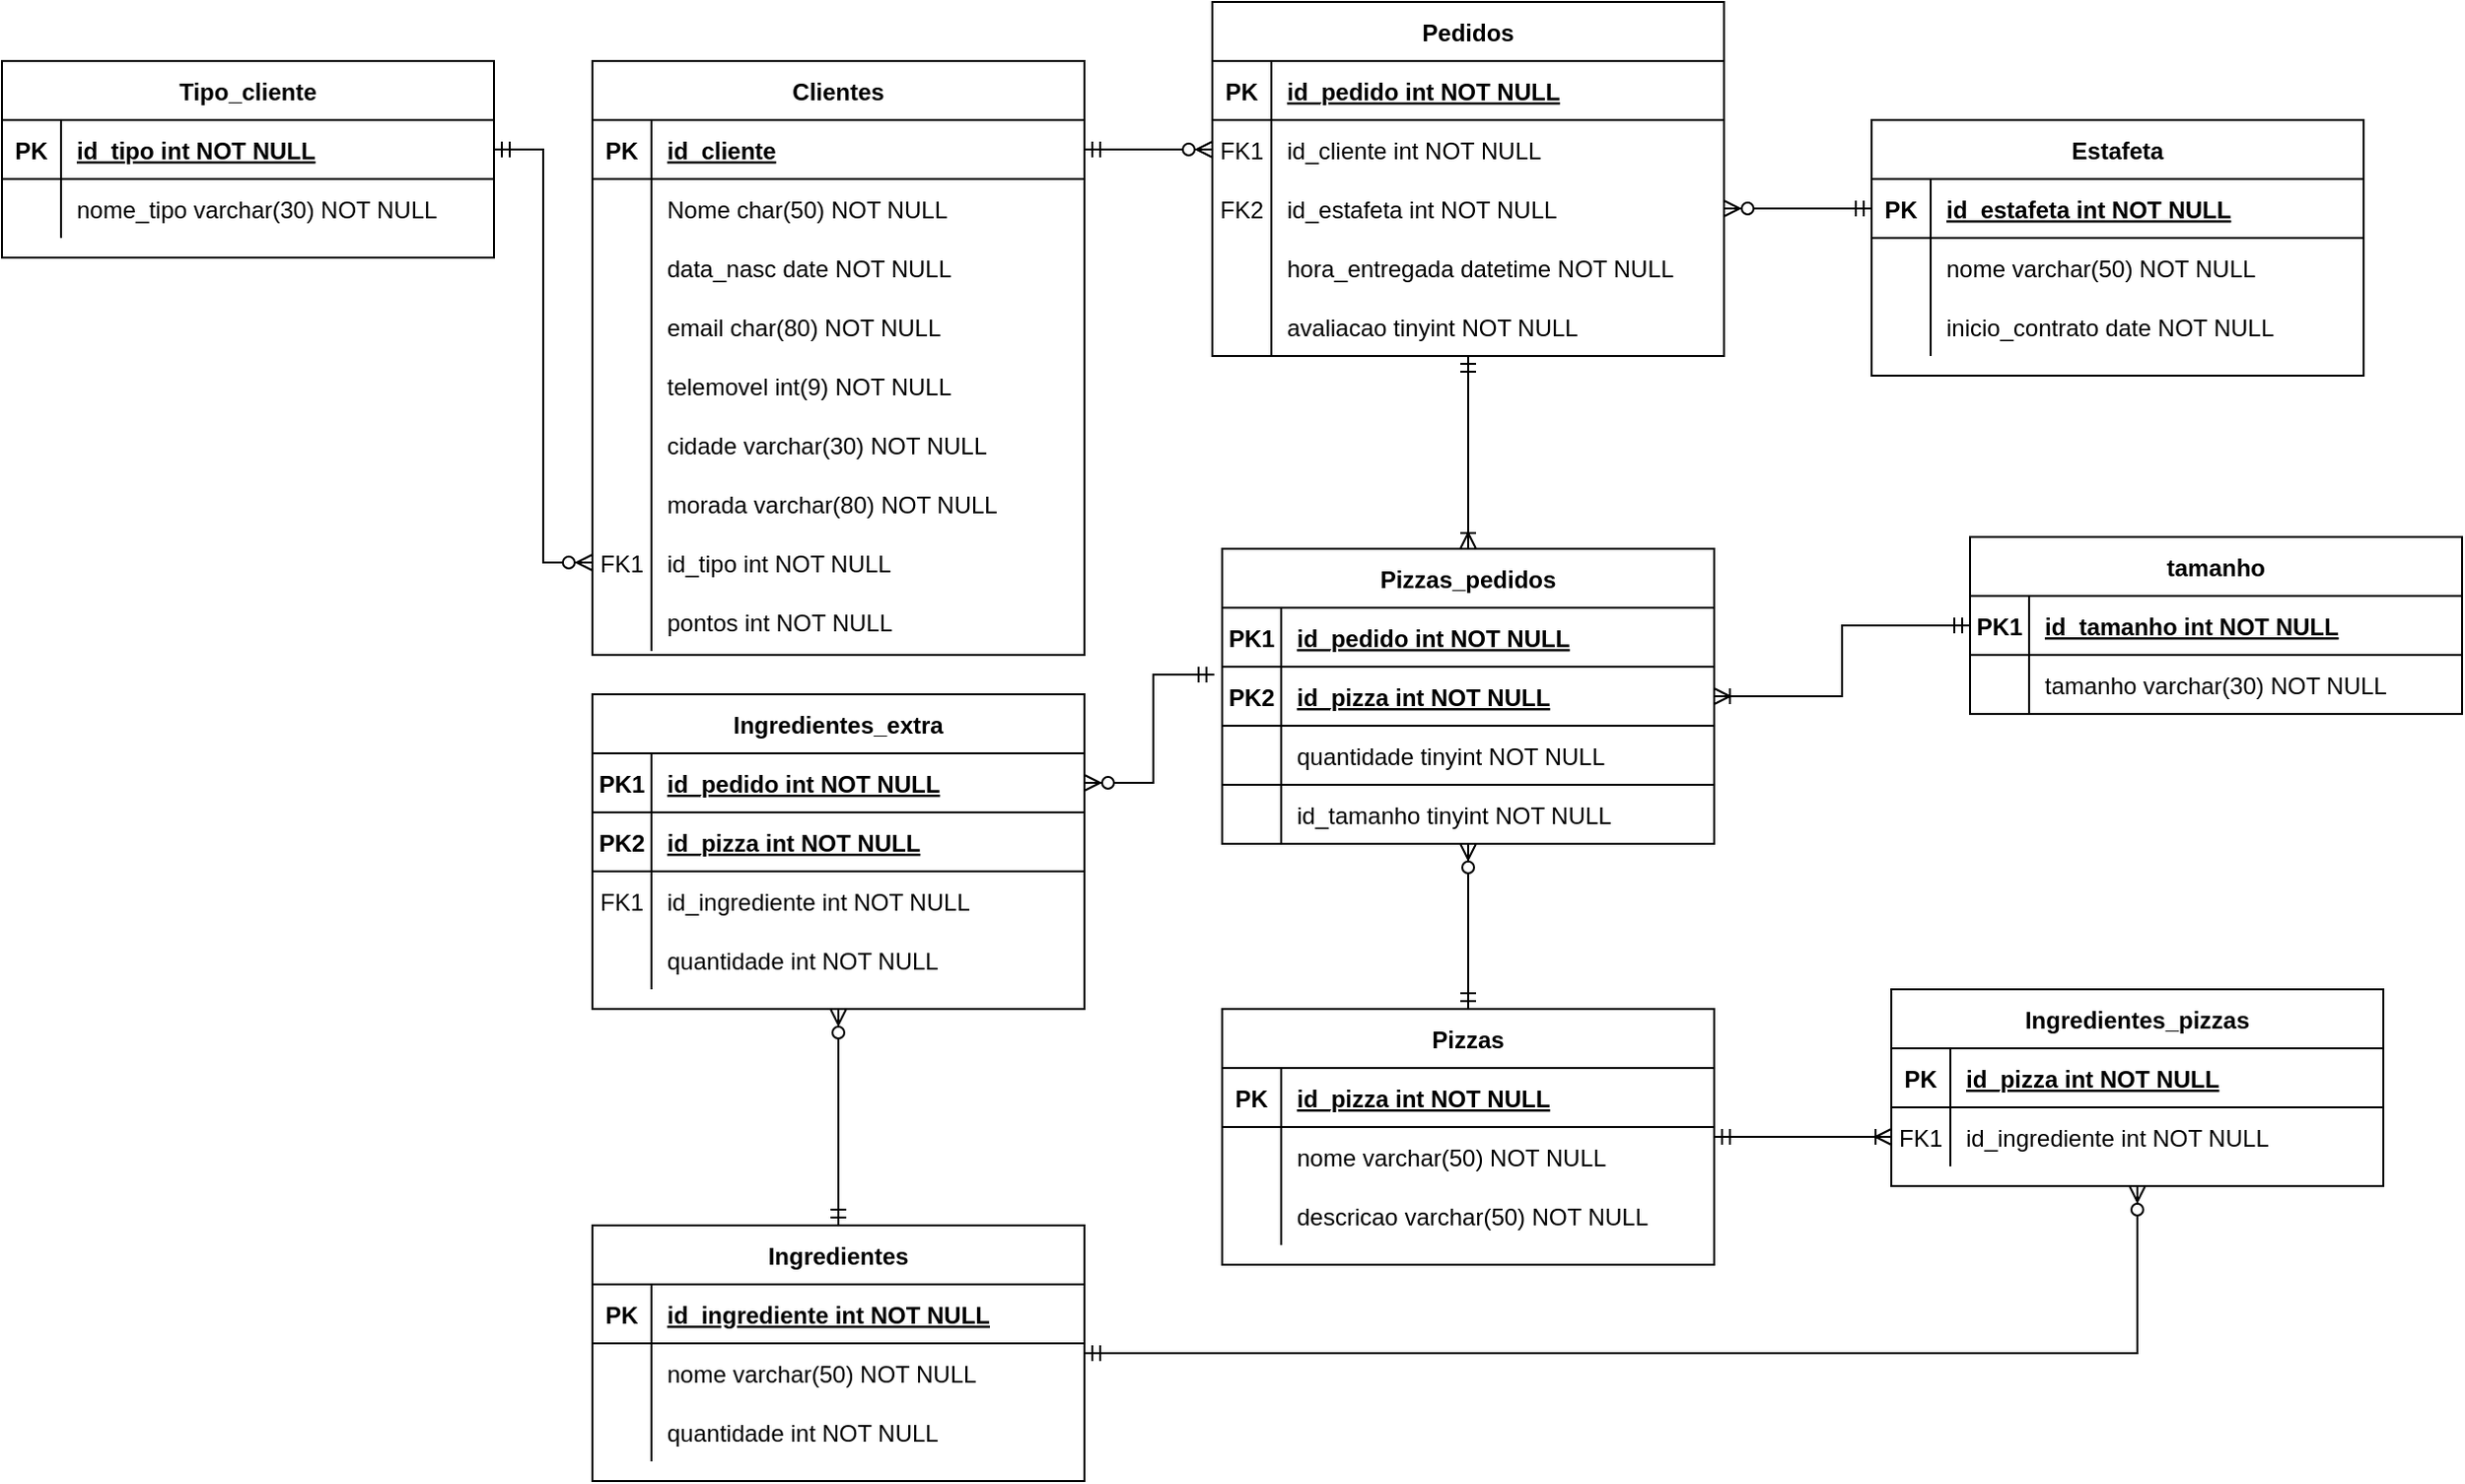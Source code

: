 <mxfile version="14.8.0" type="github">
  <diagram id="R2lEEEUBdFMjLlhIrx00" name="Page-1">
    <mxGraphModel dx="2272" dy="780" grid="1" gridSize="10" guides="1" tooltips="1" connect="1" arrows="1" fold="1" page="1" pageScale="1" pageWidth="850" pageHeight="1100" math="0" shadow="0" extFonts="Permanent Marker^https://fonts.googleapis.com/css?family=Permanent+Marker">
      <root>
        <mxCell id="0" />
        <mxCell id="1" parent="0" />
        <mxCell id="Cl50Ozi-NOGAw9yjQQN_-46" style="edgeStyle=orthogonalEdgeStyle;rounded=0;orthogonalLoop=1;jettySize=auto;html=1;startArrow=ERmandOne;startFill=0;endArrow=ERoneToMany;endFill=0;" parent="1" source="C-vyLk0tnHw3VtMMgP7b-2" target="Cl50Ozi-NOGAw9yjQQN_-35" edge="1">
          <mxGeometry relative="1" as="geometry" />
        </mxCell>
        <mxCell id="C-vyLk0tnHw3VtMMgP7b-2" value="Pedidos" style="shape=table;startSize=30;container=1;collapsible=1;childLayout=tableLayout;fixedRows=1;rowLines=0;fontStyle=1;align=center;resizeLast=1;" parent="1" vertex="1">
          <mxGeometry x="285" y="58" width="260" height="180" as="geometry" />
        </mxCell>
        <mxCell id="C-vyLk0tnHw3VtMMgP7b-3" value="" style="shape=partialRectangle;collapsible=0;dropTarget=0;pointerEvents=0;fillColor=none;points=[[0,0.5],[1,0.5]];portConstraint=eastwest;top=0;left=0;right=0;bottom=1;" parent="C-vyLk0tnHw3VtMMgP7b-2" vertex="1">
          <mxGeometry y="30" width="260" height="30" as="geometry" />
        </mxCell>
        <mxCell id="C-vyLk0tnHw3VtMMgP7b-4" value="PK" style="shape=partialRectangle;overflow=hidden;connectable=0;fillColor=none;top=0;left=0;bottom=0;right=0;fontStyle=1;" parent="C-vyLk0tnHw3VtMMgP7b-3" vertex="1">
          <mxGeometry width="30" height="30" as="geometry" />
        </mxCell>
        <mxCell id="C-vyLk0tnHw3VtMMgP7b-5" value="id_pedido int NOT NULL " style="shape=partialRectangle;overflow=hidden;connectable=0;fillColor=none;top=0;left=0;bottom=0;right=0;align=left;spacingLeft=6;fontStyle=5;" parent="C-vyLk0tnHw3VtMMgP7b-3" vertex="1">
          <mxGeometry x="30" width="230" height="30" as="geometry" />
        </mxCell>
        <mxCell id="C-vyLk0tnHw3VtMMgP7b-6" value="" style="shape=partialRectangle;collapsible=0;dropTarget=0;pointerEvents=0;fillColor=none;points=[[0,0.5],[1,0.5]];portConstraint=eastwest;top=0;left=0;right=0;bottom=0;" parent="C-vyLk0tnHw3VtMMgP7b-2" vertex="1">
          <mxGeometry y="60" width="260" height="30" as="geometry" />
        </mxCell>
        <mxCell id="C-vyLk0tnHw3VtMMgP7b-7" value="FK1" style="shape=partialRectangle;overflow=hidden;connectable=0;fillColor=none;top=0;left=0;bottom=0;right=0;" parent="C-vyLk0tnHw3VtMMgP7b-6" vertex="1">
          <mxGeometry width="30" height="30" as="geometry" />
        </mxCell>
        <mxCell id="C-vyLk0tnHw3VtMMgP7b-8" value="id_cliente int NOT NULL" style="shape=partialRectangle;overflow=hidden;connectable=0;fillColor=none;top=0;left=0;bottom=0;right=0;align=left;spacingLeft=6;" parent="C-vyLk0tnHw3VtMMgP7b-6" vertex="1">
          <mxGeometry x="30" width="230" height="30" as="geometry" />
        </mxCell>
        <mxCell id="C-vyLk0tnHw3VtMMgP7b-9" value="" style="shape=partialRectangle;collapsible=0;dropTarget=0;pointerEvents=0;fillColor=none;points=[[0,0.5],[1,0.5]];portConstraint=eastwest;top=0;left=0;right=0;bottom=0;" parent="C-vyLk0tnHw3VtMMgP7b-2" vertex="1">
          <mxGeometry y="90" width="260" height="30" as="geometry" />
        </mxCell>
        <mxCell id="C-vyLk0tnHw3VtMMgP7b-10" value="FK2" style="shape=partialRectangle;overflow=hidden;connectable=0;fillColor=none;top=0;left=0;bottom=0;right=0;" parent="C-vyLk0tnHw3VtMMgP7b-9" vertex="1">
          <mxGeometry width="30" height="30" as="geometry" />
        </mxCell>
        <mxCell id="C-vyLk0tnHw3VtMMgP7b-11" value="id_estafeta int NOT NULL" style="shape=partialRectangle;overflow=hidden;connectable=0;fillColor=none;top=0;left=0;bottom=0;right=0;align=left;spacingLeft=6;" parent="C-vyLk0tnHw3VtMMgP7b-9" vertex="1">
          <mxGeometry x="30" width="230" height="30" as="geometry" />
        </mxCell>
        <mxCell id="Cl50Ozi-NOGAw9yjQQN_-98" value="" style="shape=partialRectangle;collapsible=0;dropTarget=0;pointerEvents=0;fillColor=none;points=[[0,0.5],[1,0.5]];portConstraint=eastwest;top=0;left=0;right=0;bottom=0;" parent="C-vyLk0tnHw3VtMMgP7b-2" vertex="1">
          <mxGeometry y="120" width="260" height="30" as="geometry" />
        </mxCell>
        <mxCell id="Cl50Ozi-NOGAw9yjQQN_-99" value="" style="shape=partialRectangle;overflow=hidden;connectable=0;fillColor=none;top=0;left=0;bottom=0;right=0;" parent="Cl50Ozi-NOGAw9yjQQN_-98" vertex="1">
          <mxGeometry width="30" height="30" as="geometry" />
        </mxCell>
        <mxCell id="Cl50Ozi-NOGAw9yjQQN_-100" value="hora_entregada datetime NOT NULL" style="shape=partialRectangle;overflow=hidden;connectable=0;fillColor=none;top=0;left=0;bottom=0;right=0;align=left;spacingLeft=6;" parent="Cl50Ozi-NOGAw9yjQQN_-98" vertex="1">
          <mxGeometry x="30" width="230" height="30" as="geometry" />
        </mxCell>
        <mxCell id="Cl50Ozi-NOGAw9yjQQN_-123" value="" style="shape=partialRectangle;collapsible=0;dropTarget=0;pointerEvents=0;fillColor=none;points=[[0,0.5],[1,0.5]];portConstraint=eastwest;top=0;left=0;right=0;bottom=0;" parent="C-vyLk0tnHw3VtMMgP7b-2" vertex="1">
          <mxGeometry y="150" width="260" height="30" as="geometry" />
        </mxCell>
        <mxCell id="Cl50Ozi-NOGAw9yjQQN_-124" value="" style="shape=partialRectangle;overflow=hidden;connectable=0;fillColor=none;top=0;left=0;bottom=0;right=0;" parent="Cl50Ozi-NOGAw9yjQQN_-123" vertex="1">
          <mxGeometry width="30" height="30" as="geometry" />
        </mxCell>
        <mxCell id="Cl50Ozi-NOGAw9yjQQN_-125" value="avaliacao tinyint NOT NULL" style="shape=partialRectangle;overflow=hidden;connectable=0;fillColor=none;top=0;left=0;bottom=0;right=0;align=left;spacingLeft=6;" parent="Cl50Ozi-NOGAw9yjQQN_-123" vertex="1">
          <mxGeometry x="30" width="230" height="30" as="geometry" />
        </mxCell>
        <mxCell id="C-vyLk0tnHw3VtMMgP7b-13" value="Pizzas" style="shape=table;startSize=30;container=1;collapsible=1;childLayout=tableLayout;fixedRows=1;rowLines=0;fontStyle=1;align=center;resizeLast=1;" parent="1" vertex="1">
          <mxGeometry x="290" y="570" width="250" height="130" as="geometry" />
        </mxCell>
        <mxCell id="C-vyLk0tnHw3VtMMgP7b-14" value="" style="shape=partialRectangle;collapsible=0;dropTarget=0;pointerEvents=0;fillColor=none;points=[[0,0.5],[1,0.5]];portConstraint=eastwest;top=0;left=0;right=0;bottom=1;" parent="C-vyLk0tnHw3VtMMgP7b-13" vertex="1">
          <mxGeometry y="30" width="250" height="30" as="geometry" />
        </mxCell>
        <mxCell id="C-vyLk0tnHw3VtMMgP7b-15" value="PK" style="shape=partialRectangle;overflow=hidden;connectable=0;fillColor=none;top=0;left=0;bottom=0;right=0;fontStyle=1;" parent="C-vyLk0tnHw3VtMMgP7b-14" vertex="1">
          <mxGeometry width="30" height="30" as="geometry" />
        </mxCell>
        <mxCell id="C-vyLk0tnHw3VtMMgP7b-16" value="id_pizza int NOT NULL " style="shape=partialRectangle;overflow=hidden;connectable=0;fillColor=none;top=0;left=0;bottom=0;right=0;align=left;spacingLeft=6;fontStyle=5;" parent="C-vyLk0tnHw3VtMMgP7b-14" vertex="1">
          <mxGeometry x="30" width="220" height="30" as="geometry" />
        </mxCell>
        <mxCell id="C-vyLk0tnHw3VtMMgP7b-17" value="" style="shape=partialRectangle;collapsible=0;dropTarget=0;pointerEvents=0;fillColor=none;points=[[0,0.5],[1,0.5]];portConstraint=eastwest;top=0;left=0;right=0;bottom=0;" parent="C-vyLk0tnHw3VtMMgP7b-13" vertex="1">
          <mxGeometry y="60" width="250" height="30" as="geometry" />
        </mxCell>
        <mxCell id="C-vyLk0tnHw3VtMMgP7b-18" value="" style="shape=partialRectangle;overflow=hidden;connectable=0;fillColor=none;top=0;left=0;bottom=0;right=0;" parent="C-vyLk0tnHw3VtMMgP7b-17" vertex="1">
          <mxGeometry width="30" height="30" as="geometry" />
        </mxCell>
        <mxCell id="C-vyLk0tnHw3VtMMgP7b-19" value="nome varchar(50) NOT NULL" style="shape=partialRectangle;overflow=hidden;connectable=0;fillColor=none;top=0;left=0;bottom=0;right=0;align=left;spacingLeft=6;" parent="C-vyLk0tnHw3VtMMgP7b-17" vertex="1">
          <mxGeometry x="30" width="220" height="30" as="geometry" />
        </mxCell>
        <mxCell id="Cl50Ozi-NOGAw9yjQQN_-137" value="" style="shape=partialRectangle;collapsible=0;dropTarget=0;pointerEvents=0;fillColor=none;points=[[0,0.5],[1,0.5]];portConstraint=eastwest;top=0;left=0;right=0;bottom=0;" parent="C-vyLk0tnHw3VtMMgP7b-13" vertex="1">
          <mxGeometry y="90" width="250" height="30" as="geometry" />
        </mxCell>
        <mxCell id="Cl50Ozi-NOGAw9yjQQN_-138" value="" style="shape=partialRectangle;overflow=hidden;connectable=0;fillColor=none;top=0;left=0;bottom=0;right=0;" parent="Cl50Ozi-NOGAw9yjQQN_-137" vertex="1">
          <mxGeometry width="30" height="30" as="geometry" />
        </mxCell>
        <mxCell id="Cl50Ozi-NOGAw9yjQQN_-139" value="descricao varchar(50) NOT NULL" style="shape=partialRectangle;overflow=hidden;connectable=0;fillColor=none;top=0;left=0;bottom=0;right=0;align=left;spacingLeft=6;" parent="Cl50Ozi-NOGAw9yjQQN_-137" vertex="1">
          <mxGeometry x="30" width="220" height="30" as="geometry" />
        </mxCell>
        <mxCell id="C-vyLk0tnHw3VtMMgP7b-23" value="Clientes" style="shape=table;startSize=30;container=1;collapsible=1;childLayout=tableLayout;fixedRows=1;rowLines=0;fontStyle=1;align=center;resizeLast=1;" parent="1" vertex="1">
          <mxGeometry x="-30" y="88" width="250" height="302" as="geometry" />
        </mxCell>
        <mxCell id="C-vyLk0tnHw3VtMMgP7b-24" value="" style="shape=partialRectangle;collapsible=0;dropTarget=0;pointerEvents=0;fillColor=none;points=[[0,0.5],[1,0.5]];portConstraint=eastwest;top=0;left=0;right=0;bottom=1;" parent="C-vyLk0tnHw3VtMMgP7b-23" vertex="1">
          <mxGeometry y="30" width="250" height="30" as="geometry" />
        </mxCell>
        <mxCell id="C-vyLk0tnHw3VtMMgP7b-25" value="PK" style="shape=partialRectangle;overflow=hidden;connectable=0;fillColor=none;top=0;left=0;bottom=0;right=0;fontStyle=1;" parent="C-vyLk0tnHw3VtMMgP7b-24" vertex="1">
          <mxGeometry width="30" height="30" as="geometry" />
        </mxCell>
        <mxCell id="C-vyLk0tnHw3VtMMgP7b-26" value="id_cliente" style="shape=partialRectangle;overflow=hidden;connectable=0;fillColor=none;top=0;left=0;bottom=0;right=0;align=left;spacingLeft=6;fontStyle=5;" parent="C-vyLk0tnHw3VtMMgP7b-24" vertex="1">
          <mxGeometry x="30" width="220" height="30" as="geometry" />
        </mxCell>
        <mxCell id="C-vyLk0tnHw3VtMMgP7b-27" value="" style="shape=partialRectangle;collapsible=0;dropTarget=0;pointerEvents=0;fillColor=none;points=[[0,0.5],[1,0.5]];portConstraint=eastwest;top=0;left=0;right=0;bottom=0;" parent="C-vyLk0tnHw3VtMMgP7b-23" vertex="1">
          <mxGeometry y="60" width="250" height="30" as="geometry" />
        </mxCell>
        <mxCell id="C-vyLk0tnHw3VtMMgP7b-28" value="" style="shape=partialRectangle;overflow=hidden;connectable=0;fillColor=none;top=0;left=0;bottom=0;right=0;" parent="C-vyLk0tnHw3VtMMgP7b-27" vertex="1">
          <mxGeometry width="30" height="30" as="geometry" />
        </mxCell>
        <mxCell id="C-vyLk0tnHw3VtMMgP7b-29" value="Nome char(50) NOT NULL" style="shape=partialRectangle;overflow=hidden;connectable=0;fillColor=none;top=0;left=0;bottom=0;right=0;align=left;spacingLeft=6;" parent="C-vyLk0tnHw3VtMMgP7b-27" vertex="1">
          <mxGeometry x="30" width="220" height="30" as="geometry" />
        </mxCell>
        <mxCell id="Cl50Ozi-NOGAw9yjQQN_-73" value="" style="shape=partialRectangle;collapsible=0;dropTarget=0;pointerEvents=0;fillColor=none;points=[[0,0.5],[1,0.5]];portConstraint=eastwest;top=0;left=0;right=0;bottom=0;" parent="C-vyLk0tnHw3VtMMgP7b-23" vertex="1">
          <mxGeometry y="90" width="250" height="30" as="geometry" />
        </mxCell>
        <mxCell id="Cl50Ozi-NOGAw9yjQQN_-74" value="" style="shape=partialRectangle;overflow=hidden;connectable=0;fillColor=none;top=0;left=0;bottom=0;right=0;" parent="Cl50Ozi-NOGAw9yjQQN_-73" vertex="1">
          <mxGeometry width="30" height="30" as="geometry" />
        </mxCell>
        <mxCell id="Cl50Ozi-NOGAw9yjQQN_-75" value="data_nasc date NOT NULL" style="shape=partialRectangle;overflow=hidden;connectable=0;fillColor=none;top=0;left=0;bottom=0;right=0;align=left;spacingLeft=6;" parent="Cl50Ozi-NOGAw9yjQQN_-73" vertex="1">
          <mxGeometry x="30" width="220" height="30" as="geometry" />
        </mxCell>
        <mxCell id="Cl50Ozi-NOGAw9yjQQN_-76" value="" style="shape=partialRectangle;collapsible=0;dropTarget=0;pointerEvents=0;fillColor=none;points=[[0,0.5],[1,0.5]];portConstraint=eastwest;top=0;left=0;right=0;bottom=0;" parent="C-vyLk0tnHw3VtMMgP7b-23" vertex="1">
          <mxGeometry y="120" width="250" height="30" as="geometry" />
        </mxCell>
        <mxCell id="Cl50Ozi-NOGAw9yjQQN_-77" value="" style="shape=partialRectangle;overflow=hidden;connectable=0;fillColor=none;top=0;left=0;bottom=0;right=0;" parent="Cl50Ozi-NOGAw9yjQQN_-76" vertex="1">
          <mxGeometry width="30" height="30" as="geometry" />
        </mxCell>
        <mxCell id="Cl50Ozi-NOGAw9yjQQN_-78" value="email char(80) NOT NULL" style="shape=partialRectangle;overflow=hidden;connectable=0;fillColor=none;top=0;left=0;bottom=0;right=0;align=left;spacingLeft=6;" parent="Cl50Ozi-NOGAw9yjQQN_-76" vertex="1">
          <mxGeometry x="30" width="220" height="30" as="geometry" />
        </mxCell>
        <mxCell id="Cl50Ozi-NOGAw9yjQQN_-79" value="" style="shape=partialRectangle;collapsible=0;dropTarget=0;pointerEvents=0;fillColor=none;points=[[0,0.5],[1,0.5]];portConstraint=eastwest;top=0;left=0;right=0;bottom=0;" parent="C-vyLk0tnHw3VtMMgP7b-23" vertex="1">
          <mxGeometry y="150" width="250" height="30" as="geometry" />
        </mxCell>
        <mxCell id="Cl50Ozi-NOGAw9yjQQN_-80" value="" style="shape=partialRectangle;overflow=hidden;connectable=0;fillColor=none;top=0;left=0;bottom=0;right=0;" parent="Cl50Ozi-NOGAw9yjQQN_-79" vertex="1">
          <mxGeometry width="30" height="30" as="geometry" />
        </mxCell>
        <mxCell id="Cl50Ozi-NOGAw9yjQQN_-81" value="telemovel int(9) NOT NULL" style="shape=partialRectangle;overflow=hidden;connectable=0;fillColor=none;top=0;left=0;bottom=0;right=0;align=left;spacingLeft=6;" parent="Cl50Ozi-NOGAw9yjQQN_-79" vertex="1">
          <mxGeometry x="30" width="220" height="30" as="geometry" />
        </mxCell>
        <mxCell id="6sVhjbwHAewQrgtI4PvE-1" value="" style="shape=partialRectangle;collapsible=0;dropTarget=0;pointerEvents=0;fillColor=none;points=[[0,0.5],[1,0.5]];portConstraint=eastwest;top=0;left=0;right=0;bottom=0;" parent="C-vyLk0tnHw3VtMMgP7b-23" vertex="1">
          <mxGeometry y="180" width="250" height="30" as="geometry" />
        </mxCell>
        <mxCell id="6sVhjbwHAewQrgtI4PvE-2" value="" style="shape=partialRectangle;overflow=hidden;connectable=0;fillColor=none;top=0;left=0;bottom=0;right=0;" parent="6sVhjbwHAewQrgtI4PvE-1" vertex="1">
          <mxGeometry width="30" height="30" as="geometry" />
        </mxCell>
        <mxCell id="6sVhjbwHAewQrgtI4PvE-3" value="cidade varchar(30) NOT NULL" style="shape=partialRectangle;overflow=hidden;connectable=0;fillColor=none;top=0;left=0;bottom=0;right=0;align=left;spacingLeft=6;" parent="6sVhjbwHAewQrgtI4PvE-1" vertex="1">
          <mxGeometry x="30" width="220" height="30" as="geometry" />
        </mxCell>
        <mxCell id="6sVhjbwHAewQrgtI4PvE-4" value="" style="shape=partialRectangle;collapsible=0;dropTarget=0;pointerEvents=0;fillColor=none;points=[[0,0.5],[1,0.5]];portConstraint=eastwest;top=0;left=0;right=0;bottom=0;" parent="C-vyLk0tnHw3VtMMgP7b-23" vertex="1">
          <mxGeometry y="210" width="250" height="30" as="geometry" />
        </mxCell>
        <mxCell id="6sVhjbwHAewQrgtI4PvE-5" value="" style="shape=partialRectangle;overflow=hidden;connectable=0;fillColor=none;top=0;left=0;bottom=0;right=0;" parent="6sVhjbwHAewQrgtI4PvE-4" vertex="1">
          <mxGeometry width="30" height="30" as="geometry" />
        </mxCell>
        <mxCell id="6sVhjbwHAewQrgtI4PvE-6" value="morada varchar(80) NOT NULL" style="shape=partialRectangle;overflow=hidden;connectable=0;fillColor=none;top=0;left=0;bottom=0;right=0;align=left;spacingLeft=6;" parent="6sVhjbwHAewQrgtI4PvE-4" vertex="1">
          <mxGeometry x="30" width="220" height="30" as="geometry" />
        </mxCell>
        <mxCell id="Cl50Ozi-NOGAw9yjQQN_-82" value="" style="shape=partialRectangle;collapsible=0;dropTarget=0;pointerEvents=0;fillColor=none;points=[[0,0.5],[1,0.5]];portConstraint=eastwest;top=0;left=0;right=0;bottom=0;" parent="C-vyLk0tnHw3VtMMgP7b-23" vertex="1">
          <mxGeometry y="240" width="250" height="30" as="geometry" />
        </mxCell>
        <mxCell id="Cl50Ozi-NOGAw9yjQQN_-83" value="FK1" style="shape=partialRectangle;overflow=hidden;connectable=0;fillColor=none;top=0;left=0;bottom=0;right=0;" parent="Cl50Ozi-NOGAw9yjQQN_-82" vertex="1">
          <mxGeometry width="30" height="30" as="geometry" />
        </mxCell>
        <mxCell id="Cl50Ozi-NOGAw9yjQQN_-84" value="id_tipo int NOT NULL" style="shape=partialRectangle;overflow=hidden;connectable=0;fillColor=none;top=0;left=0;bottom=0;right=0;align=left;spacingLeft=6;" parent="Cl50Ozi-NOGAw9yjQQN_-82" vertex="1">
          <mxGeometry x="30" width="220" height="30" as="geometry" />
        </mxCell>
        <mxCell id="Cl50Ozi-NOGAw9yjQQN_-140" value="" style="shape=partialRectangle;collapsible=0;dropTarget=0;pointerEvents=0;fillColor=none;points=[[0,0.5],[1,0.5]];portConstraint=eastwest;top=0;left=0;right=0;bottom=0;" parent="C-vyLk0tnHw3VtMMgP7b-23" vertex="1">
          <mxGeometry y="270" width="250" height="30" as="geometry" />
        </mxCell>
        <mxCell id="Cl50Ozi-NOGAw9yjQQN_-141" value="" style="shape=partialRectangle;overflow=hidden;connectable=0;fillColor=none;top=0;left=0;bottom=0;right=0;" parent="Cl50Ozi-NOGAw9yjQQN_-140" vertex="1">
          <mxGeometry width="30" height="30" as="geometry" />
        </mxCell>
        <mxCell id="Cl50Ozi-NOGAw9yjQQN_-142" value="pontos int NOT NULL" style="shape=partialRectangle;overflow=hidden;connectable=0;fillColor=none;top=0;left=0;bottom=0;right=0;align=left;spacingLeft=6;" parent="Cl50Ozi-NOGAw9yjQQN_-140" vertex="1">
          <mxGeometry x="30" width="220" height="30" as="geometry" />
        </mxCell>
        <mxCell id="Cl50Ozi-NOGAw9yjQQN_-1" value="Estafeta" style="shape=table;startSize=30;container=1;collapsible=1;childLayout=tableLayout;fixedRows=1;rowLines=0;fontStyle=1;align=center;resizeLast=1;" parent="1" vertex="1">
          <mxGeometry x="620" y="118" width="250" height="130" as="geometry" />
        </mxCell>
        <mxCell id="Cl50Ozi-NOGAw9yjQQN_-2" value="" style="shape=partialRectangle;collapsible=0;dropTarget=0;pointerEvents=0;fillColor=none;points=[[0,0.5],[1,0.5]];portConstraint=eastwest;top=0;left=0;right=0;bottom=1;" parent="Cl50Ozi-NOGAw9yjQQN_-1" vertex="1">
          <mxGeometry y="30" width="250" height="30" as="geometry" />
        </mxCell>
        <mxCell id="Cl50Ozi-NOGAw9yjQQN_-3" value="PK" style="shape=partialRectangle;overflow=hidden;connectable=0;fillColor=none;top=0;left=0;bottom=0;right=0;fontStyle=1;" parent="Cl50Ozi-NOGAw9yjQQN_-2" vertex="1">
          <mxGeometry width="30" height="30" as="geometry" />
        </mxCell>
        <mxCell id="Cl50Ozi-NOGAw9yjQQN_-4" value="id_estafeta int NOT NULL " style="shape=partialRectangle;overflow=hidden;connectable=0;fillColor=none;top=0;left=0;bottom=0;right=0;align=left;spacingLeft=6;fontStyle=5;" parent="Cl50Ozi-NOGAw9yjQQN_-2" vertex="1">
          <mxGeometry x="30" width="220" height="30" as="geometry" />
        </mxCell>
        <mxCell id="Cl50Ozi-NOGAw9yjQQN_-5" value="" style="shape=partialRectangle;collapsible=0;dropTarget=0;pointerEvents=0;fillColor=none;points=[[0,0.5],[1,0.5]];portConstraint=eastwest;top=0;left=0;right=0;bottom=0;" parent="Cl50Ozi-NOGAw9yjQQN_-1" vertex="1">
          <mxGeometry y="60" width="250" height="30" as="geometry" />
        </mxCell>
        <mxCell id="Cl50Ozi-NOGAw9yjQQN_-6" value="" style="shape=partialRectangle;overflow=hidden;connectable=0;fillColor=none;top=0;left=0;bottom=0;right=0;" parent="Cl50Ozi-NOGAw9yjQQN_-5" vertex="1">
          <mxGeometry width="30" height="30" as="geometry" />
        </mxCell>
        <mxCell id="Cl50Ozi-NOGAw9yjQQN_-7" value="nome varchar(50) NOT NULL" style="shape=partialRectangle;overflow=hidden;connectable=0;fillColor=none;top=0;left=0;bottom=0;right=0;align=left;spacingLeft=6;" parent="Cl50Ozi-NOGAw9yjQQN_-5" vertex="1">
          <mxGeometry x="30" width="220" height="30" as="geometry" />
        </mxCell>
        <mxCell id="6sVhjbwHAewQrgtI4PvE-7" value="" style="shape=partialRectangle;collapsible=0;dropTarget=0;pointerEvents=0;fillColor=none;points=[[0,0.5],[1,0.5]];portConstraint=eastwest;top=0;left=0;right=0;bottom=0;" parent="Cl50Ozi-NOGAw9yjQQN_-1" vertex="1">
          <mxGeometry y="90" width="250" height="30" as="geometry" />
        </mxCell>
        <mxCell id="6sVhjbwHAewQrgtI4PvE-8" value="" style="shape=partialRectangle;overflow=hidden;connectable=0;fillColor=none;top=0;left=0;bottom=0;right=0;" parent="6sVhjbwHAewQrgtI4PvE-7" vertex="1">
          <mxGeometry width="30" height="30" as="geometry" />
        </mxCell>
        <mxCell id="6sVhjbwHAewQrgtI4PvE-9" value="inicio_contrato date NOT NULL" style="shape=partialRectangle;overflow=hidden;connectable=0;fillColor=none;top=0;left=0;bottom=0;right=0;align=left;spacingLeft=6;" parent="6sVhjbwHAewQrgtI4PvE-7" vertex="1">
          <mxGeometry x="30" width="220" height="30" as="geometry" />
        </mxCell>
        <mxCell id="Cl50Ozi-NOGAw9yjQQN_-60" style="edgeStyle=orthogonalEdgeStyle;rounded=0;orthogonalLoop=1;jettySize=auto;html=1;entryX=0.5;entryY=1;entryDx=0;entryDy=0;startArrow=ERmandOne;startFill=0;endArrow=ERzeroToMany;endFill=1;" parent="1" source="Cl50Ozi-NOGAw9yjQQN_-11" target="Cl50Ozi-NOGAw9yjQQN_-49" edge="1">
          <mxGeometry relative="1" as="geometry" />
        </mxCell>
        <mxCell id="Cl50Ozi-NOGAw9yjQQN_-11" value="Ingredientes" style="shape=table;startSize=30;container=1;collapsible=1;childLayout=tableLayout;fixedRows=1;rowLines=0;fontStyle=1;align=center;resizeLast=1;" parent="1" vertex="1">
          <mxGeometry x="-30" y="680" width="250" height="130" as="geometry" />
        </mxCell>
        <mxCell id="Cl50Ozi-NOGAw9yjQQN_-12" value="" style="shape=partialRectangle;collapsible=0;dropTarget=0;pointerEvents=0;fillColor=none;points=[[0,0.5],[1,0.5]];portConstraint=eastwest;top=0;left=0;right=0;bottom=1;" parent="Cl50Ozi-NOGAw9yjQQN_-11" vertex="1">
          <mxGeometry y="30" width="250" height="30" as="geometry" />
        </mxCell>
        <mxCell id="Cl50Ozi-NOGAw9yjQQN_-13" value="PK" style="shape=partialRectangle;overflow=hidden;connectable=0;fillColor=none;top=0;left=0;bottom=0;right=0;fontStyle=1;" parent="Cl50Ozi-NOGAw9yjQQN_-12" vertex="1">
          <mxGeometry width="30" height="30" as="geometry" />
        </mxCell>
        <mxCell id="Cl50Ozi-NOGAw9yjQQN_-14" value="id_ingrediente int NOT NULL " style="shape=partialRectangle;overflow=hidden;connectable=0;fillColor=none;top=0;left=0;bottom=0;right=0;align=left;spacingLeft=6;fontStyle=5;" parent="Cl50Ozi-NOGAw9yjQQN_-12" vertex="1">
          <mxGeometry x="30" width="220" height="30" as="geometry" />
        </mxCell>
        <mxCell id="Cl50Ozi-NOGAw9yjQQN_-15" value="" style="shape=partialRectangle;collapsible=0;dropTarget=0;pointerEvents=0;fillColor=none;points=[[0,0.5],[1,0.5]];portConstraint=eastwest;top=0;left=0;right=0;bottom=0;" parent="Cl50Ozi-NOGAw9yjQQN_-11" vertex="1">
          <mxGeometry y="60" width="250" height="30" as="geometry" />
        </mxCell>
        <mxCell id="Cl50Ozi-NOGAw9yjQQN_-16" value="" style="shape=partialRectangle;overflow=hidden;connectable=0;fillColor=none;top=0;left=0;bottom=0;right=0;" parent="Cl50Ozi-NOGAw9yjQQN_-15" vertex="1">
          <mxGeometry width="30" height="30" as="geometry" />
        </mxCell>
        <mxCell id="Cl50Ozi-NOGAw9yjQQN_-17" value="nome varchar(50) NOT NULL" style="shape=partialRectangle;overflow=hidden;connectable=0;fillColor=none;top=0;left=0;bottom=0;right=0;align=left;spacingLeft=6;" parent="Cl50Ozi-NOGAw9yjQQN_-15" vertex="1">
          <mxGeometry x="30" width="220" height="30" as="geometry" />
        </mxCell>
        <mxCell id="Cl50Ozi-NOGAw9yjQQN_-18" value="" style="shape=partialRectangle;collapsible=0;dropTarget=0;pointerEvents=0;fillColor=none;points=[[0,0.5],[1,0.5]];portConstraint=eastwest;top=0;left=0;right=0;bottom=0;" parent="Cl50Ozi-NOGAw9yjQQN_-11" vertex="1">
          <mxGeometry y="90" width="250" height="30" as="geometry" />
        </mxCell>
        <mxCell id="Cl50Ozi-NOGAw9yjQQN_-19" value="" style="shape=partialRectangle;overflow=hidden;connectable=0;fillColor=none;top=0;left=0;bottom=0;right=0;" parent="Cl50Ozi-NOGAw9yjQQN_-18" vertex="1">
          <mxGeometry width="30" height="30" as="geometry" />
        </mxCell>
        <mxCell id="Cl50Ozi-NOGAw9yjQQN_-20" value="quantidade int NOT NULL" style="shape=partialRectangle;overflow=hidden;connectable=0;fillColor=none;top=0;left=0;bottom=0;right=0;align=left;spacingLeft=6;" parent="Cl50Ozi-NOGAw9yjQQN_-18" vertex="1">
          <mxGeometry x="30" width="220" height="30" as="geometry" />
        </mxCell>
        <mxCell id="Cl50Ozi-NOGAw9yjQQN_-64" style="edgeStyle=orthogonalEdgeStyle;rounded=0;orthogonalLoop=1;jettySize=auto;html=1;startArrow=ERzeroToMany;startFill=1;endArrow=ERmandOne;endFill=0;" parent="1" source="Cl50Ozi-NOGAw9yjQQN_-21" target="Cl50Ozi-NOGAw9yjQQN_-11" edge="1">
          <mxGeometry relative="1" as="geometry" />
        </mxCell>
        <mxCell id="Cl50Ozi-NOGAw9yjQQN_-21" value="Ingredientes_extra" style="shape=table;startSize=30;container=1;collapsible=1;childLayout=tableLayout;fixedRows=1;rowLines=0;fontStyle=1;align=center;resizeLast=1;" parent="1" vertex="1">
          <mxGeometry x="-30" y="410" width="250" height="160" as="geometry" />
        </mxCell>
        <mxCell id="Cl50Ozi-NOGAw9yjQQN_-22" value="" style="shape=partialRectangle;collapsible=0;dropTarget=0;pointerEvents=0;fillColor=none;points=[[0,0.5],[1,0.5]];portConstraint=eastwest;top=0;left=0;right=0;bottom=1;" parent="Cl50Ozi-NOGAw9yjQQN_-21" vertex="1">
          <mxGeometry y="30" width="250" height="30" as="geometry" />
        </mxCell>
        <mxCell id="Cl50Ozi-NOGAw9yjQQN_-23" value="PK1" style="shape=partialRectangle;overflow=hidden;connectable=0;fillColor=none;top=0;left=0;bottom=0;right=0;fontStyle=1;" parent="Cl50Ozi-NOGAw9yjQQN_-22" vertex="1">
          <mxGeometry width="30" height="30" as="geometry" />
        </mxCell>
        <mxCell id="Cl50Ozi-NOGAw9yjQQN_-24" value="id_pedido int NOT NULL" style="shape=partialRectangle;overflow=hidden;connectable=0;fillColor=none;top=0;left=0;bottom=0;right=0;align=left;spacingLeft=6;fontStyle=5;" parent="Cl50Ozi-NOGAw9yjQQN_-22" vertex="1">
          <mxGeometry x="30" width="220" height="30" as="geometry" />
        </mxCell>
        <mxCell id="Cl50Ozi-NOGAw9yjQQN_-134" value="" style="shape=partialRectangle;collapsible=0;dropTarget=0;pointerEvents=0;fillColor=none;points=[[0,0.5],[1,0.5]];portConstraint=eastwest;top=0;left=0;right=0;bottom=1;" parent="Cl50Ozi-NOGAw9yjQQN_-21" vertex="1">
          <mxGeometry y="60" width="250" height="30" as="geometry" />
        </mxCell>
        <mxCell id="Cl50Ozi-NOGAw9yjQQN_-135" value="PK2" style="shape=partialRectangle;overflow=hidden;connectable=0;fillColor=none;top=0;left=0;bottom=0;right=0;fontStyle=1;" parent="Cl50Ozi-NOGAw9yjQQN_-134" vertex="1">
          <mxGeometry width="30" height="30" as="geometry" />
        </mxCell>
        <mxCell id="Cl50Ozi-NOGAw9yjQQN_-136" value="id_pizza int NOT NULL" style="shape=partialRectangle;overflow=hidden;connectable=0;fillColor=none;top=0;left=0;bottom=0;right=0;align=left;spacingLeft=6;fontStyle=5;" parent="Cl50Ozi-NOGAw9yjQQN_-134" vertex="1">
          <mxGeometry x="30" width="220" height="30" as="geometry" />
        </mxCell>
        <mxCell id="Cl50Ozi-NOGAw9yjQQN_-129" value="" style="shape=partialRectangle;collapsible=0;dropTarget=0;pointerEvents=0;fillColor=none;points=[[0,0.5],[1,0.5]];portConstraint=eastwest;top=0;left=0;right=0;bottom=0;" parent="Cl50Ozi-NOGAw9yjQQN_-21" vertex="1">
          <mxGeometry y="90" width="250" height="30" as="geometry" />
        </mxCell>
        <mxCell id="Cl50Ozi-NOGAw9yjQQN_-130" value="FK1" style="shape=partialRectangle;overflow=hidden;connectable=0;fillColor=none;top=0;left=0;bottom=0;right=0;" parent="Cl50Ozi-NOGAw9yjQQN_-129" vertex="1">
          <mxGeometry width="30" height="30" as="geometry" />
        </mxCell>
        <mxCell id="Cl50Ozi-NOGAw9yjQQN_-131" value="id_ingrediente int NOT NULL" style="shape=partialRectangle;overflow=hidden;connectable=0;fillColor=none;top=0;left=0;bottom=0;right=0;align=left;spacingLeft=6;" parent="Cl50Ozi-NOGAw9yjQQN_-129" vertex="1">
          <mxGeometry x="30" width="220" height="30" as="geometry" />
        </mxCell>
        <mxCell id="6sVhjbwHAewQrgtI4PvE-10" value="" style="shape=partialRectangle;collapsible=0;dropTarget=0;pointerEvents=0;fillColor=none;points=[[0,0.5],[1,0.5]];portConstraint=eastwest;top=0;left=0;right=0;bottom=0;" parent="Cl50Ozi-NOGAw9yjQQN_-21" vertex="1">
          <mxGeometry y="120" width="250" height="30" as="geometry" />
        </mxCell>
        <mxCell id="6sVhjbwHAewQrgtI4PvE-11" value="" style="shape=partialRectangle;overflow=hidden;connectable=0;fillColor=none;top=0;left=0;bottom=0;right=0;" parent="6sVhjbwHAewQrgtI4PvE-10" vertex="1">
          <mxGeometry width="30" height="30" as="geometry" />
        </mxCell>
        <mxCell id="6sVhjbwHAewQrgtI4PvE-12" value="quantidade int NOT NULL" style="shape=partialRectangle;overflow=hidden;connectable=0;fillColor=none;top=0;left=0;bottom=0;right=0;align=left;spacingLeft=6;" parent="6sVhjbwHAewQrgtI4PvE-10" vertex="1">
          <mxGeometry x="30" width="220" height="30" as="geometry" />
        </mxCell>
        <mxCell id="Cl50Ozi-NOGAw9yjQQN_-33" value="" style="edgeStyle=entityRelationEdgeStyle;fontSize=12;html=1;endArrow=ERzeroToMany;entryX=1;entryY=0.5;entryDx=0;entryDy=0;startArrow=ERmandOne;startFill=0;endFill=1;exitX=0;exitY=0.5;exitDx=0;exitDy=0;" parent="1" source="Cl50Ozi-NOGAw9yjQQN_-2" target="C-vyLk0tnHw3VtMMgP7b-9" edge="1">
          <mxGeometry width="100" height="100" relative="1" as="geometry">
            <mxPoint x="290" y="230" as="sourcePoint" />
            <mxPoint x="450" y="160" as="targetPoint" />
          </mxGeometry>
        </mxCell>
        <mxCell id="Cl50Ozi-NOGAw9yjQQN_-47" style="edgeStyle=orthogonalEdgeStyle;rounded=0;orthogonalLoop=1;jettySize=auto;html=1;startArrow=ERzeroToMany;startFill=1;endArrow=ERmandOne;endFill=0;" parent="1" source="Cl50Ozi-NOGAw9yjQQN_-35" target="C-vyLk0tnHw3VtMMgP7b-13" edge="1">
          <mxGeometry relative="1" as="geometry" />
        </mxCell>
        <mxCell id="Cl50Ozi-NOGAw9yjQQN_-35" value="Pizzas_pedidos" style="shape=table;startSize=30;container=1;collapsible=1;childLayout=tableLayout;fixedRows=1;rowLines=0;fontStyle=1;align=center;resizeLast=1;" parent="1" vertex="1">
          <mxGeometry x="290" y="336" width="250" height="150" as="geometry" />
        </mxCell>
        <mxCell id="Cl50Ozi-NOGAw9yjQQN_-36" value="" style="shape=partialRectangle;collapsible=0;dropTarget=0;pointerEvents=0;fillColor=none;points=[[0,0.5],[1,0.5]];portConstraint=eastwest;top=0;left=0;right=0;bottom=1;" parent="Cl50Ozi-NOGAw9yjQQN_-35" vertex="1">
          <mxGeometry y="30" width="250" height="30" as="geometry" />
        </mxCell>
        <mxCell id="Cl50Ozi-NOGAw9yjQQN_-37" value="PK1" style="shape=partialRectangle;overflow=hidden;connectable=0;fillColor=none;top=0;left=0;bottom=0;right=0;fontStyle=1;" parent="Cl50Ozi-NOGAw9yjQQN_-36" vertex="1">
          <mxGeometry width="30" height="30" as="geometry" />
        </mxCell>
        <mxCell id="Cl50Ozi-NOGAw9yjQQN_-38" value="id_pedido int NOT NULL " style="shape=partialRectangle;overflow=hidden;connectable=0;fillColor=none;top=0;left=0;bottom=0;right=0;align=left;spacingLeft=6;fontStyle=5;" parent="Cl50Ozi-NOGAw9yjQQN_-36" vertex="1">
          <mxGeometry x="30" width="220" height="30" as="geometry" />
        </mxCell>
        <mxCell id="Cl50Ozi-NOGAw9yjQQN_-126" value="" style="shape=partialRectangle;collapsible=0;dropTarget=0;pointerEvents=0;fillColor=none;points=[[0,0.5],[1,0.5]];portConstraint=eastwest;top=0;left=0;right=0;bottom=1;" parent="Cl50Ozi-NOGAw9yjQQN_-35" vertex="1">
          <mxGeometry y="60" width="250" height="30" as="geometry" />
        </mxCell>
        <mxCell id="Cl50Ozi-NOGAw9yjQQN_-127" value="PK2" style="shape=partialRectangle;overflow=hidden;connectable=0;fillColor=none;top=0;left=0;bottom=0;right=0;fontStyle=1;" parent="Cl50Ozi-NOGAw9yjQQN_-126" vertex="1">
          <mxGeometry width="30" height="30" as="geometry" />
        </mxCell>
        <mxCell id="Cl50Ozi-NOGAw9yjQQN_-128" value="id_pizza int NOT NULL " style="shape=partialRectangle;overflow=hidden;connectable=0;fillColor=none;top=0;left=0;bottom=0;right=0;align=left;spacingLeft=6;fontStyle=5;" parent="Cl50Ozi-NOGAw9yjQQN_-126" vertex="1">
          <mxGeometry x="30" width="220" height="30" as="geometry" />
        </mxCell>
        <mxCell id="-itKGBvc0ehphTmErg_t-1" value="" style="shape=partialRectangle;collapsible=0;dropTarget=0;pointerEvents=0;fillColor=none;points=[[0,0.5],[1,0.5]];portConstraint=eastwest;top=0;left=0;right=0;bottom=1;" parent="Cl50Ozi-NOGAw9yjQQN_-35" vertex="1">
          <mxGeometry y="90" width="250" height="30" as="geometry" />
        </mxCell>
        <mxCell id="-itKGBvc0ehphTmErg_t-2" value="" style="shape=partialRectangle;overflow=hidden;connectable=0;fillColor=none;top=0;left=0;bottom=0;right=0;fontStyle=1;" parent="-itKGBvc0ehphTmErg_t-1" vertex="1">
          <mxGeometry width="30" height="30" as="geometry" />
        </mxCell>
        <mxCell id="-itKGBvc0ehphTmErg_t-3" value="quantidade tinyint NOT NULL " style="shape=partialRectangle;overflow=hidden;connectable=0;fillColor=none;top=0;left=0;bottom=0;right=0;align=left;spacingLeft=6;fontStyle=0;" parent="-itKGBvc0ehphTmErg_t-1" vertex="1">
          <mxGeometry x="30" width="220" height="30" as="geometry" />
        </mxCell>
        <mxCell id="Ag3UHrRvnd7pKX4zGTLD-12" value="" style="shape=partialRectangle;collapsible=0;dropTarget=0;pointerEvents=0;fillColor=none;points=[[0,0.5],[1,0.5]];portConstraint=eastwest;top=0;left=0;right=0;bottom=1;" vertex="1" parent="Cl50Ozi-NOGAw9yjQQN_-35">
          <mxGeometry y="120" width="250" height="30" as="geometry" />
        </mxCell>
        <mxCell id="Ag3UHrRvnd7pKX4zGTLD-13" value="" style="shape=partialRectangle;overflow=hidden;connectable=0;fillColor=none;top=0;left=0;bottom=0;right=0;fontStyle=1;" vertex="1" parent="Ag3UHrRvnd7pKX4zGTLD-12">
          <mxGeometry width="30" height="30" as="geometry" />
        </mxCell>
        <mxCell id="Ag3UHrRvnd7pKX4zGTLD-14" value="id_tamanho tinyint NOT NULL " style="shape=partialRectangle;overflow=hidden;connectable=0;fillColor=none;top=0;left=0;bottom=0;right=0;align=left;spacingLeft=6;fontStyle=0;" vertex="1" parent="Ag3UHrRvnd7pKX4zGTLD-12">
          <mxGeometry x="30" width="220" height="30" as="geometry" />
        </mxCell>
        <mxCell id="Cl50Ozi-NOGAw9yjQQN_-45" value="" style="edgeStyle=entityRelationEdgeStyle;fontSize=12;html=1;endArrow=ERzeroToMany;startArrow=ERmandOne;entryX=0;entryY=0.5;entryDx=0;entryDy=0;exitX=1;exitY=0.5;exitDx=0;exitDy=0;endFill=1;" parent="1" source="C-vyLk0tnHw3VtMMgP7b-24" target="C-vyLk0tnHw3VtMMgP7b-6" edge="1">
          <mxGeometry width="100" height="100" relative="1" as="geometry">
            <mxPoint x="110" y="300" as="sourcePoint" />
            <mxPoint x="210" y="200" as="targetPoint" />
          </mxGeometry>
        </mxCell>
        <mxCell id="Cl50Ozi-NOGAw9yjQQN_-49" value="Ingredientes_pizzas" style="shape=table;startSize=30;container=1;collapsible=1;childLayout=tableLayout;fixedRows=1;rowLines=0;fontStyle=1;align=center;resizeLast=1;" parent="1" vertex="1">
          <mxGeometry x="630" y="560" width="250" height="100" as="geometry" />
        </mxCell>
        <mxCell id="Cl50Ozi-NOGAw9yjQQN_-50" value="" style="shape=partialRectangle;collapsible=0;dropTarget=0;pointerEvents=0;fillColor=none;points=[[0,0.5],[1,0.5]];portConstraint=eastwest;top=0;left=0;right=0;bottom=1;" parent="Cl50Ozi-NOGAw9yjQQN_-49" vertex="1">
          <mxGeometry y="30" width="250" height="30" as="geometry" />
        </mxCell>
        <mxCell id="Cl50Ozi-NOGAw9yjQQN_-51" value="PK" style="shape=partialRectangle;overflow=hidden;connectable=0;fillColor=none;top=0;left=0;bottom=0;right=0;fontStyle=1;" parent="Cl50Ozi-NOGAw9yjQQN_-50" vertex="1">
          <mxGeometry width="30" height="30" as="geometry" />
        </mxCell>
        <mxCell id="Cl50Ozi-NOGAw9yjQQN_-52" value="id_pizza int NOT NULL " style="shape=partialRectangle;overflow=hidden;connectable=0;fillColor=none;top=0;left=0;bottom=0;right=0;align=left;spacingLeft=6;fontStyle=5;" parent="Cl50Ozi-NOGAw9yjQQN_-50" vertex="1">
          <mxGeometry x="30" width="220" height="30" as="geometry" />
        </mxCell>
        <mxCell id="Cl50Ozi-NOGAw9yjQQN_-53" value="" style="shape=partialRectangle;collapsible=0;dropTarget=0;pointerEvents=0;fillColor=none;points=[[0,0.5],[1,0.5]];portConstraint=eastwest;top=0;left=0;right=0;bottom=0;" parent="Cl50Ozi-NOGAw9yjQQN_-49" vertex="1">
          <mxGeometry y="60" width="250" height="30" as="geometry" />
        </mxCell>
        <mxCell id="Cl50Ozi-NOGAw9yjQQN_-54" value="FK1" style="shape=partialRectangle;overflow=hidden;connectable=0;fillColor=none;top=0;left=0;bottom=0;right=0;" parent="Cl50Ozi-NOGAw9yjQQN_-53" vertex="1">
          <mxGeometry width="30" height="30" as="geometry" />
        </mxCell>
        <mxCell id="Cl50Ozi-NOGAw9yjQQN_-55" value="id_ingrediente int NOT NULL" style="shape=partialRectangle;overflow=hidden;connectable=0;fillColor=none;top=0;left=0;bottom=0;right=0;align=left;spacingLeft=6;" parent="Cl50Ozi-NOGAw9yjQQN_-53" vertex="1">
          <mxGeometry x="30" width="220" height="30" as="geometry" />
        </mxCell>
        <mxCell id="Cl50Ozi-NOGAw9yjQQN_-62" style="edgeStyle=orthogonalEdgeStyle;rounded=0;orthogonalLoop=1;jettySize=auto;html=1;startArrow=ERmandOne;startFill=0;endArrow=ERzeroToMany;endFill=1;exitX=-0.016;exitY=0.133;exitDx=0;exitDy=0;exitPerimeter=0;entryX=1;entryY=0.5;entryDx=0;entryDy=0;" parent="1" source="Cl50Ozi-NOGAw9yjQQN_-126" target="Cl50Ozi-NOGAw9yjQQN_-22" edge="1">
          <mxGeometry relative="1" as="geometry">
            <mxPoint x="290" y="430" as="sourcePoint" />
            <mxPoint x="240" y="394" as="targetPoint" />
          </mxGeometry>
        </mxCell>
        <mxCell id="Cl50Ozi-NOGAw9yjQQN_-63" style="edgeStyle=orthogonalEdgeStyle;rounded=0;orthogonalLoop=1;jettySize=auto;html=1;entryX=1;entryY=0.5;entryDx=0;entryDy=0;startArrow=ERoneToMany;startFill=0;endArrow=ERmandOne;endFill=0;" parent="1" source="Cl50Ozi-NOGAw9yjQQN_-53" target="C-vyLk0tnHw3VtMMgP7b-13" edge="1">
          <mxGeometry relative="1" as="geometry" />
        </mxCell>
        <mxCell id="Cl50Ozi-NOGAw9yjQQN_-85" value="Tipo_cliente" style="shape=table;startSize=30;container=1;collapsible=1;childLayout=tableLayout;fixedRows=1;rowLines=0;fontStyle=1;align=center;resizeLast=1;" parent="1" vertex="1">
          <mxGeometry x="-330" y="88" width="250" height="100" as="geometry" />
        </mxCell>
        <mxCell id="Cl50Ozi-NOGAw9yjQQN_-86" value="" style="shape=partialRectangle;collapsible=0;dropTarget=0;pointerEvents=0;fillColor=none;points=[[0,0.5],[1,0.5]];portConstraint=eastwest;top=0;left=0;right=0;bottom=1;" parent="Cl50Ozi-NOGAw9yjQQN_-85" vertex="1">
          <mxGeometry y="30" width="250" height="30" as="geometry" />
        </mxCell>
        <mxCell id="Cl50Ozi-NOGAw9yjQQN_-87" value="PK" style="shape=partialRectangle;overflow=hidden;connectable=0;fillColor=none;top=0;left=0;bottom=0;right=0;fontStyle=1;" parent="Cl50Ozi-NOGAw9yjQQN_-86" vertex="1">
          <mxGeometry width="30" height="30" as="geometry" />
        </mxCell>
        <mxCell id="Cl50Ozi-NOGAw9yjQQN_-88" value="id_tipo int NOT NULL " style="shape=partialRectangle;overflow=hidden;connectable=0;fillColor=none;top=0;left=0;bottom=0;right=0;align=left;spacingLeft=6;fontStyle=5;" parent="Cl50Ozi-NOGAw9yjQQN_-86" vertex="1">
          <mxGeometry x="30" width="220" height="30" as="geometry" />
        </mxCell>
        <mxCell id="Cl50Ozi-NOGAw9yjQQN_-89" value="" style="shape=partialRectangle;collapsible=0;dropTarget=0;pointerEvents=0;fillColor=none;points=[[0,0.5],[1,0.5]];portConstraint=eastwest;top=0;left=0;right=0;bottom=0;" parent="Cl50Ozi-NOGAw9yjQQN_-85" vertex="1">
          <mxGeometry y="60" width="250" height="30" as="geometry" />
        </mxCell>
        <mxCell id="Cl50Ozi-NOGAw9yjQQN_-90" value="" style="shape=partialRectangle;overflow=hidden;connectable=0;fillColor=none;top=0;left=0;bottom=0;right=0;" parent="Cl50Ozi-NOGAw9yjQQN_-89" vertex="1">
          <mxGeometry width="30" height="30" as="geometry" />
        </mxCell>
        <mxCell id="Cl50Ozi-NOGAw9yjQQN_-91" value="nome_tipo varchar(30) NOT NULL" style="shape=partialRectangle;overflow=hidden;connectable=0;fillColor=none;top=0;left=0;bottom=0;right=0;align=left;spacingLeft=6;" parent="Cl50Ozi-NOGAw9yjQQN_-89" vertex="1">
          <mxGeometry x="30" width="220" height="30" as="geometry" />
        </mxCell>
        <mxCell id="Cl50Ozi-NOGAw9yjQQN_-143" style="edgeStyle=orthogonalEdgeStyle;rounded=0;orthogonalLoop=1;jettySize=auto;html=1;entryX=0;entryY=0.5;entryDx=0;entryDy=0;startArrow=ERmandOne;startFill=0;endArrow=ERzeroToMany;endFill=1;" parent="1" source="Cl50Ozi-NOGAw9yjQQN_-86" target="Cl50Ozi-NOGAw9yjQQN_-82" edge="1">
          <mxGeometry relative="1" as="geometry" />
        </mxCell>
        <mxCell id="Ag3UHrRvnd7pKX4zGTLD-1" value="tamanho" style="shape=table;startSize=30;container=1;collapsible=1;childLayout=tableLayout;fixedRows=1;rowLines=0;fontStyle=1;align=center;resizeLast=1;" vertex="1" parent="1">
          <mxGeometry x="670" y="330" width="250" height="90" as="geometry" />
        </mxCell>
        <mxCell id="Ag3UHrRvnd7pKX4zGTLD-2" value="" style="shape=partialRectangle;collapsible=0;dropTarget=0;pointerEvents=0;fillColor=none;points=[[0,0.5],[1,0.5]];portConstraint=eastwest;top=0;left=0;right=0;bottom=1;" vertex="1" parent="Ag3UHrRvnd7pKX4zGTLD-1">
          <mxGeometry y="30" width="250" height="30" as="geometry" />
        </mxCell>
        <mxCell id="Ag3UHrRvnd7pKX4zGTLD-3" value="PK1" style="shape=partialRectangle;overflow=hidden;connectable=0;fillColor=none;top=0;left=0;bottom=0;right=0;fontStyle=1;" vertex="1" parent="Ag3UHrRvnd7pKX4zGTLD-2">
          <mxGeometry width="30" height="30" as="geometry" />
        </mxCell>
        <mxCell id="Ag3UHrRvnd7pKX4zGTLD-4" value="id_tamanho int NOT NULL " style="shape=partialRectangle;overflow=hidden;connectable=0;fillColor=none;top=0;left=0;bottom=0;right=0;align=left;spacingLeft=6;fontStyle=5;" vertex="1" parent="Ag3UHrRvnd7pKX4zGTLD-2">
          <mxGeometry x="30" width="220" height="30" as="geometry" />
        </mxCell>
        <mxCell id="Ag3UHrRvnd7pKX4zGTLD-8" value="" style="shape=partialRectangle;collapsible=0;dropTarget=0;pointerEvents=0;fillColor=none;points=[[0,0.5],[1,0.5]];portConstraint=eastwest;top=0;left=0;right=0;bottom=1;" vertex="1" parent="Ag3UHrRvnd7pKX4zGTLD-1">
          <mxGeometry y="60" width="250" height="30" as="geometry" />
        </mxCell>
        <mxCell id="Ag3UHrRvnd7pKX4zGTLD-9" value="" style="shape=partialRectangle;overflow=hidden;connectable=0;fillColor=none;top=0;left=0;bottom=0;right=0;fontStyle=1;" vertex="1" parent="Ag3UHrRvnd7pKX4zGTLD-8">
          <mxGeometry width="30" height="30" as="geometry" />
        </mxCell>
        <mxCell id="Ag3UHrRvnd7pKX4zGTLD-10" value="tamanho varchar(30) NOT NULL " style="shape=partialRectangle;overflow=hidden;connectable=0;fillColor=none;top=0;left=0;bottom=0;right=0;align=left;spacingLeft=6;fontStyle=0;" vertex="1" parent="Ag3UHrRvnd7pKX4zGTLD-8">
          <mxGeometry x="30" width="220" height="30" as="geometry" />
        </mxCell>
        <mxCell id="Ag3UHrRvnd7pKX4zGTLD-11" style="edgeStyle=orthogonalEdgeStyle;rounded=0;orthogonalLoop=1;jettySize=auto;html=1;endArrow=ERoneToMany;endFill=0;startArrow=ERmandOne;startFill=0;" edge="1" parent="1" source="Ag3UHrRvnd7pKX4zGTLD-2" target="Cl50Ozi-NOGAw9yjQQN_-126">
          <mxGeometry relative="1" as="geometry" />
        </mxCell>
      </root>
    </mxGraphModel>
  </diagram>
</mxfile>
